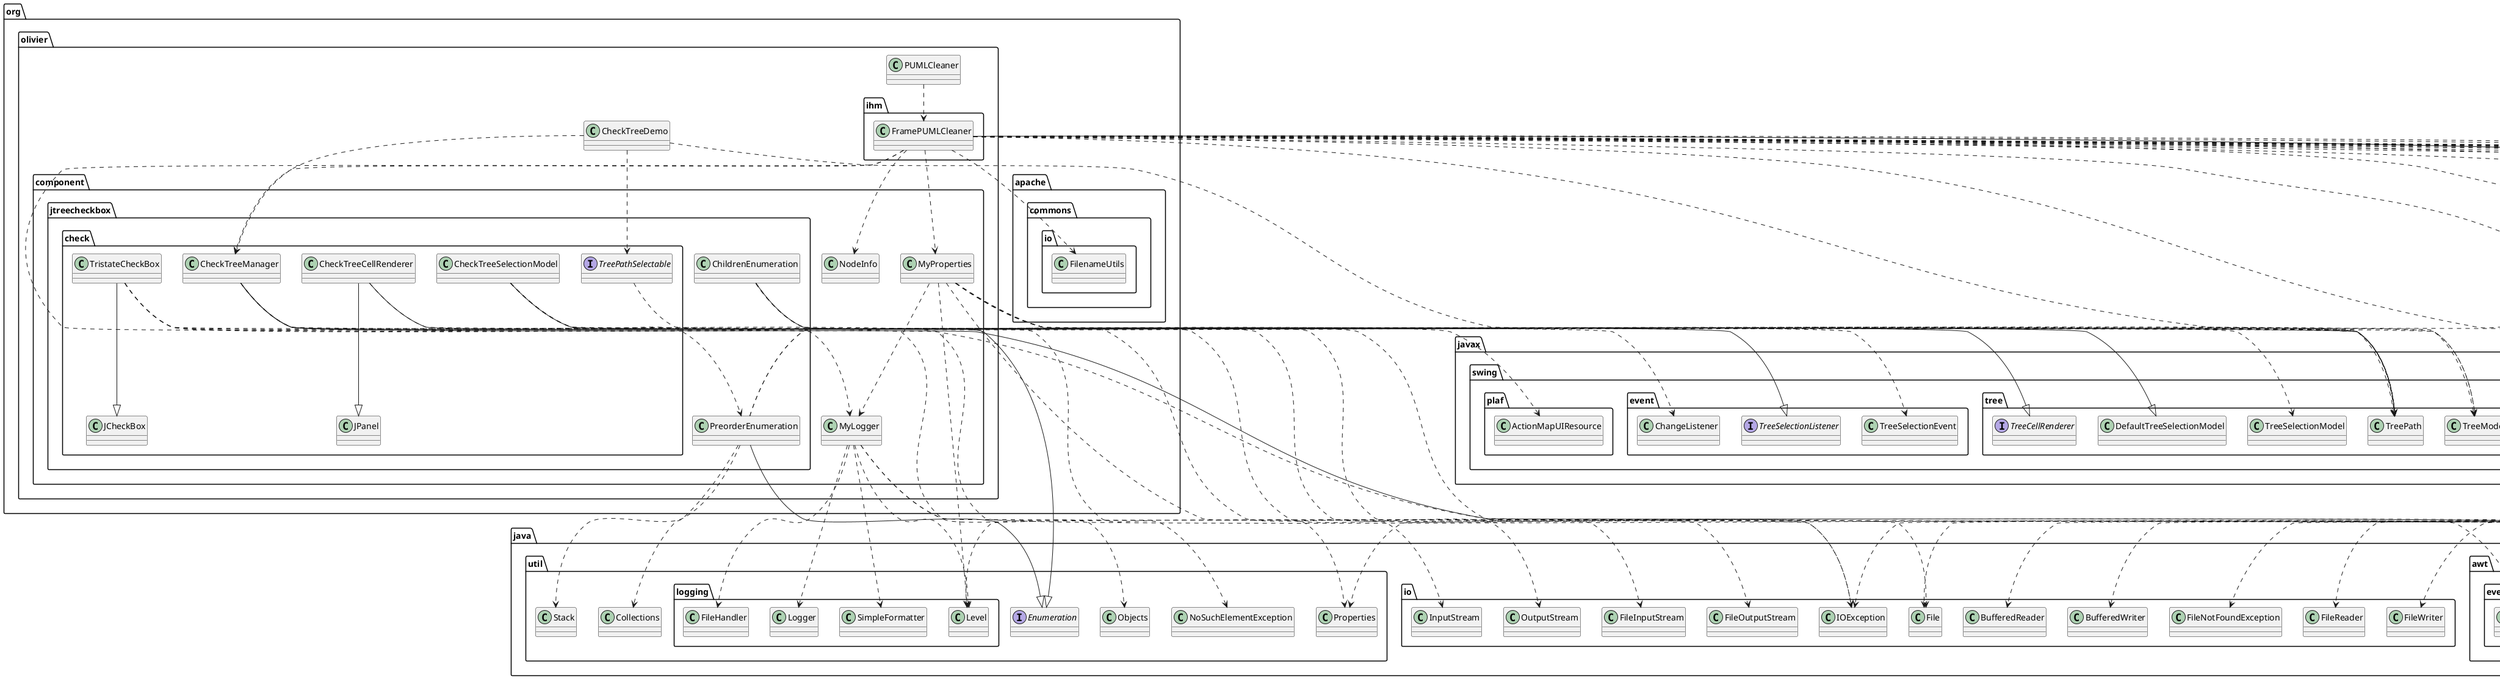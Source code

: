 @startuml
annotation java.lang.Override
annotation java.lang.SuppressWarnings
class java.awt.event.MouseAdapter
class java.awt.event.MouseEvent
class java.io.BufferedReader
class java.io.BufferedWriter
class java.io.File
class java.io.FileInputStream
class java.io.FileNotFoundException
class java.io.FileOutputStream
class java.io.FileReader
class java.io.FileWriter
class java.io.IOException
class java.io.InputStream
class java.io.OutputStream
class java.util.Collections
class java.util.NoSuchElementException
class java.util.Objects
class java.util.Properties
class java.util.Stack
class java.util.logging.FileHandler
class java.util.logging.Level
class java.util.logging.Logger
class java.util.logging.SimpleFormatter
class javax.swing.JFileChooser
class javax.swing.JFrame
class javax.swing.JOptionPane
class javax.swing.JTextArea
class javax.swing.JTree
class javax.swing.event.ChangeListener
class javax.swing.event.TreeSelectionEvent
class javax.swing.filechooser.FileFilter
class javax.swing.plaf.ActionMapUIResource
class javax.swing.tree.DefaultMutableTreeNode
class javax.swing.tree.DefaultTreeModel
class javax.swing.tree.DefaultTreeSelectionModel
class javax.swing.tree.TreeModel
class javax.swing.tree.TreeNode
class javax.swing.tree.TreePath
class javax.swing.tree.TreeSelectionModel
class org.apache.commons.io.FilenameUtils
class org.olivier.CheckTreeDemo
class org.olivier.PUMLCleaner
class org.olivier.component.MyLogger
class org.olivier.component.MyProperties
class org.olivier.component.NodeInfo
class org.olivier.component.jtreecheckbox.ChildrenEnumeration
class org.olivier.component.jtreecheckbox.PreorderEnumeration
class org.olivier.component.jtreecheckbox.check.CheckTreeCellRenderer
class org.olivier.component.jtreecheckbox.check.CheckTreeManager
class org.olivier.component.jtreecheckbox.check.CheckTreeSelectionModel
class org.olivier.component.jtreecheckbox.check.JCheckBox
class org.olivier.component.jtreecheckbox.check.JPanel
class org.olivier.component.jtreecheckbox.check.TristateCheckBox
class org.olivier.ihm.FramePUMLCleaner
interface java.util.Enumeration
interface javax.swing.event.TreeSelectionListener
interface javax.swing.tree.TreeCellRenderer
interface org.olivier.component.jtreecheckbox.check.TreePathSelectable
org.olivier.CheckTreeDemo ..> javax.swing.tree.TreePath
org.olivier.CheckTreeDemo ..> org.olivier.component.jtreecheckbox.check.CheckTreeManager
org.olivier.CheckTreeDemo ..> org.olivier.component.jtreecheckbox.check.TreePathSelectable
org.olivier.PUMLCleaner ..> org.olivier.ihm.FramePUMLCleaner
org.olivier.component.MyLogger ..> java.io.File
org.olivier.component.MyLogger ..> java.io.IOException
org.olivier.component.MyLogger ..> java.util.logging.FileHandler
org.olivier.component.MyLogger ..> java.util.logging.Level
org.olivier.component.MyLogger ..> java.util.logging.Logger
org.olivier.component.MyLogger ..> java.util.logging.SimpleFormatter
org.olivier.component.MyProperties ..> java.io.FileInputStream
org.olivier.component.MyProperties ..> java.io.FileOutputStream
org.olivier.component.MyProperties ..> java.io.IOException
org.olivier.component.MyProperties ..> java.io.InputStream
org.olivier.component.MyProperties ..> java.io.OutputStream
org.olivier.component.MyProperties ..> java.util.Properties
org.olivier.component.MyProperties ..> java.util.logging.Level
org.olivier.component.MyProperties ..> javax.swing.JOptionPane
org.olivier.component.MyProperties ..> org.olivier.component.MyLogger
org.olivier.component.jtreecheckbox.ChildrenEnumeration ..> java.util.NoSuchElementException
org.olivier.component.jtreecheckbox.ChildrenEnumeration ..> javax.swing.tree.TreeModel
org.olivier.component.jtreecheckbox.ChildrenEnumeration ..> javax.swing.tree.TreePath
org.olivier.component.jtreecheckbox.ChildrenEnumeration --|> java.util.Enumeration
org.olivier.component.jtreecheckbox.PreorderEnumeration ..> java.util.Collections
org.olivier.component.jtreecheckbox.PreorderEnumeration ..> java.util.Stack
org.olivier.component.jtreecheckbox.PreorderEnumeration ..> javax.swing.tree.TreeModel
org.olivier.component.jtreecheckbox.PreorderEnumeration ..> javax.swing.tree.TreePath
org.olivier.component.jtreecheckbox.PreorderEnumeration --|> java.util.Enumeration
org.olivier.component.jtreecheckbox.check.CheckTreeCellRenderer ..> javax.swing.tree.TreePath
org.olivier.component.jtreecheckbox.check.CheckTreeCellRenderer --|> org.olivier.component.jtreecheckbox.check.JPanel
org.olivier.component.jtreecheckbox.check.CheckTreeCellRenderer --|> javax.swing.tree.TreeCellRenderer
org.olivier.component.jtreecheckbox.check.CheckTreeManager --|> java.awt.event.MouseAdapter
org.olivier.component.jtreecheckbox.check.CheckTreeManager ..> java.awt.event.MouseEvent
org.olivier.component.jtreecheckbox.check.CheckTreeManager ..> javax.swing.event.TreeSelectionEvent
org.olivier.component.jtreecheckbox.check.CheckTreeManager ..> javax.swing.tree.TreePath
org.olivier.component.jtreecheckbox.check.CheckTreeManager --|> javax.swing.event.TreeSelectionListener
org.olivier.component.jtreecheckbox.check.CheckTreeSelectionModel --|> javax.swing.tree.DefaultTreeSelectionModel
org.olivier.component.jtreecheckbox.check.CheckTreeSelectionModel ..> javax.swing.tree.TreeModel
org.olivier.component.jtreecheckbox.check.CheckTreeSelectionModel ..> javax.swing.tree.TreePath
org.olivier.component.jtreecheckbox.check.CheckTreeSelectionModel ..> javax.swing.tree.TreeSelectionModel
org.olivier.component.jtreecheckbox.check.CheckTreeSelectionModel ..> org.olivier.component.jtreecheckbox.PreorderEnumeration
org.olivier.component.jtreecheckbox.check.TristateCheckBox ..> java.lang.Override
org.olivier.component.jtreecheckbox.check.TristateCheckBox ..> java.util.Objects
org.olivier.component.jtreecheckbox.check.TristateCheckBox ..> javax.swing.event.ChangeListener
org.olivier.component.jtreecheckbox.check.TristateCheckBox ..> javax.swing.plaf.ActionMapUIResource
org.olivier.component.jtreecheckbox.check.TristateCheckBox --|> org.olivier.component.jtreecheckbox.check.JCheckBox
org.olivier.ihm.FramePUMLCleaner ..> java.lang.Override
org.olivier.ihm.FramePUMLCleaner ..> java.lang.SuppressWarnings
org.olivier.ihm.FramePUMLCleaner ..> java.io.BufferedReader
org.olivier.ihm.FramePUMLCleaner ..> java.io.BufferedWriter
org.olivier.ihm.FramePUMLCleaner ..> java.io.File
org.olivier.ihm.FramePUMLCleaner ..> java.io.FileNotFoundException
org.olivier.ihm.FramePUMLCleaner ..> java.io.FileReader
org.olivier.ihm.FramePUMLCleaner ..> java.io.FileWriter
org.olivier.ihm.FramePUMLCleaner ..> java.io.IOException
org.olivier.ihm.FramePUMLCleaner ..> java.util.Properties
org.olivier.ihm.FramePUMLCleaner ..> java.util.logging.Level
org.olivier.ihm.FramePUMLCleaner ..> javax.swing.JFileChooser
org.olivier.ihm.FramePUMLCleaner --|> javax.swing.JFrame
org.olivier.ihm.FramePUMLCleaner ..> javax.swing.JOptionPane
org.olivier.ihm.FramePUMLCleaner ..> javax.swing.JTextArea
org.olivier.ihm.FramePUMLCleaner ..> javax.swing.JTree
org.olivier.ihm.FramePUMLCleaner ..> javax.swing.filechooser.FileFilter
org.olivier.ihm.FramePUMLCleaner ..> javax.swing.tree.DefaultMutableTreeNode
org.olivier.ihm.FramePUMLCleaner ..> javax.swing.tree.DefaultTreeModel
org.olivier.ihm.FramePUMLCleaner ..> javax.swing.tree.TreeNode
org.olivier.ihm.FramePUMLCleaner ..> javax.swing.tree.TreePath
org.olivier.ihm.FramePUMLCleaner ..> org.apache.commons.io.FilenameUtils
org.olivier.ihm.FramePUMLCleaner ..> org.olivier.component.MyLogger
org.olivier.ihm.FramePUMLCleaner ..> org.olivier.component.MyProperties
org.olivier.ihm.FramePUMLCleaner ..> org.olivier.component.NodeInfo
org.olivier.ihm.FramePUMLCleaner ..> org.olivier.component.jtreecheckbox.check.CheckTreeManager
org.olivier.component.jtreecheckbox.check.TreePathSelectable ..> javax.swing.tree.TreePath
@enduml